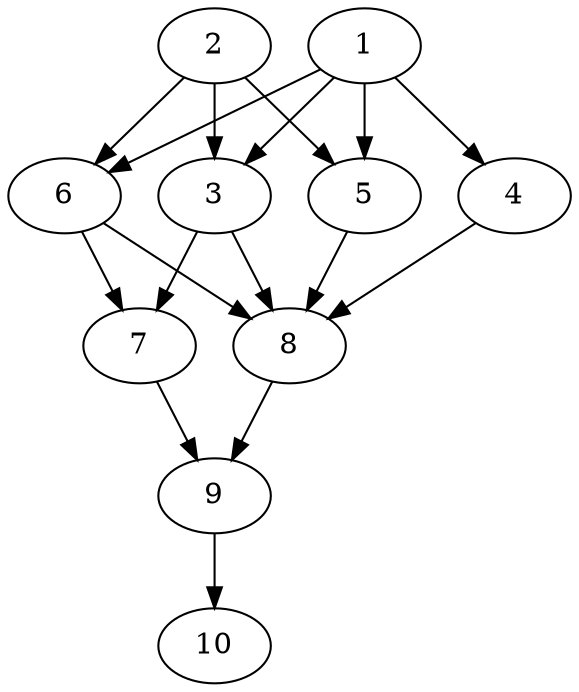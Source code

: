 // DAG automatically generated by daggen at Thu Oct  3 13:58:04 2019
// ./daggen --dot -n 10 --ccr 0.5 --fat 0.5 --regular 0.5 --density 0.9 --mindata 5242880 --maxdata 52428800 
digraph G {
  1 [size="94623744", alpha="0.01", expect_size="47311872"] 
  1 -> 3 [size ="47311872"]
  1 -> 4 [size ="47311872"]
  1 -> 5 [size ="47311872"]
  1 -> 6 [size ="47311872"]
  2 [size="72511488", alpha="0.19", expect_size="36255744"] 
  2 -> 3 [size ="36255744"]
  2 -> 5 [size ="36255744"]
  2 -> 6 [size ="36255744"]
  3 [size="94416896", alpha="0.20", expect_size="47208448"] 
  3 -> 7 [size ="47208448"]
  3 -> 8 [size ="47208448"]
  4 [size="66054144", alpha="0.13", expect_size="33027072"] 
  4 -> 8 [size ="33027072"]
  5 [size="21719040", alpha="0.20", expect_size="10859520"] 
  5 -> 8 [size ="10859520"]
  6 [size="93687808", alpha="0.16", expect_size="46843904"] 
  6 -> 7 [size ="46843904"]
  6 -> 8 [size ="46843904"]
  7 [size="66707456", alpha="0.15", expect_size="33353728"] 
  7 -> 9 [size ="33353728"]
  8 [size="27203584", alpha="0.04", expect_size="13601792"] 
  8 -> 9 [size ="13601792"]
  9 [size="43872256", alpha="0.09", expect_size="21936128"] 
  9 -> 10 [size ="21936128"]
  10 [size="30955520", alpha="0.11", expect_size="15477760"] 
}
